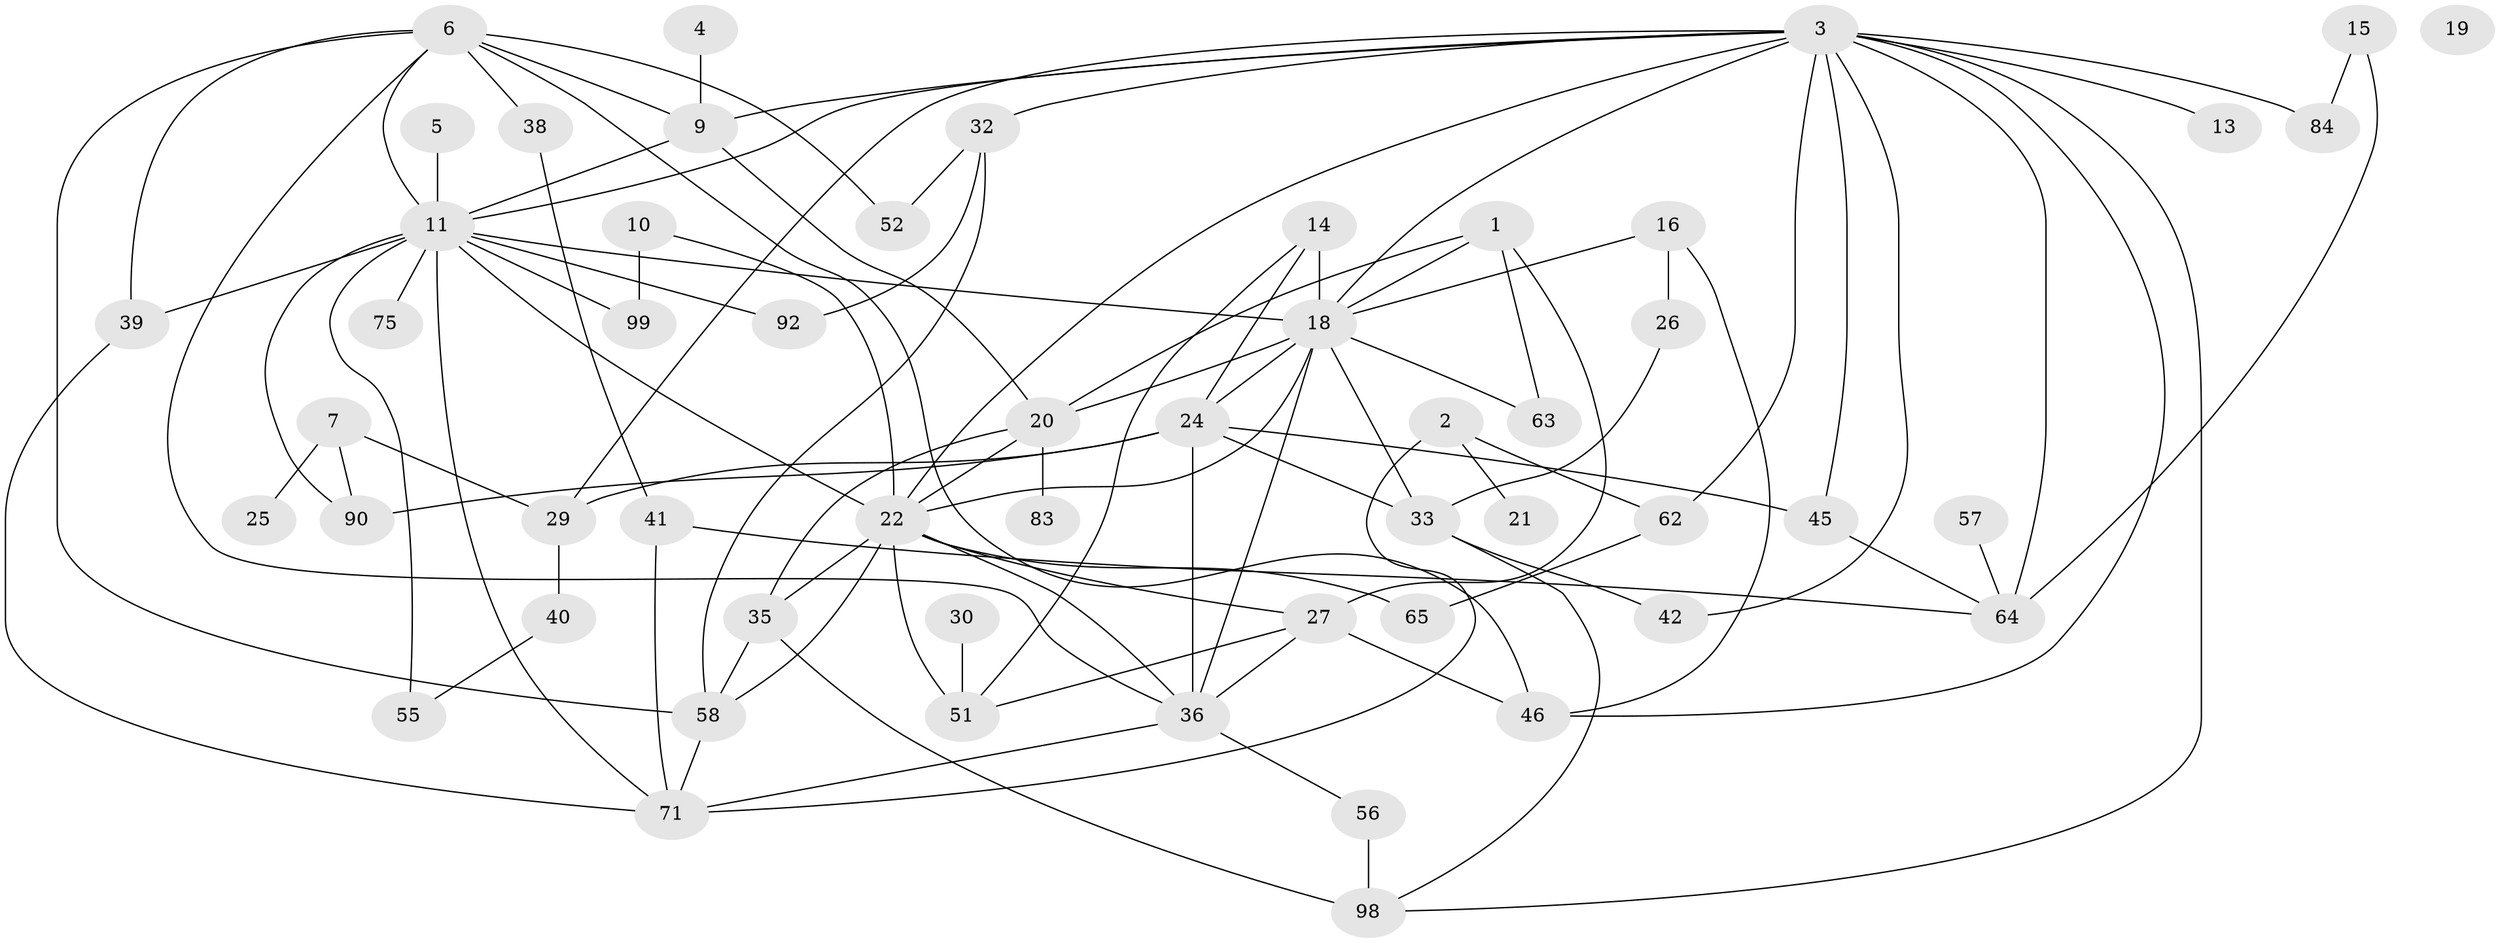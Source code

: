 // original degree distribution, {3: 0.22018348623853212, 7: 0.01834862385321101, 1: 0.13761467889908258, 4: 0.2018348623853211, 2: 0.29357798165137616, 0: 0.009174311926605505, 5: 0.08256880733944955, 6: 0.027522935779816515, 8: 0.009174311926605505}
// Generated by graph-tools (version 1.1) at 2025/12/03/09/25 04:12:56]
// undirected, 54 vertices, 100 edges
graph export_dot {
graph [start="1"]
  node [color=gray90,style=filled];
  1 [super="+48"];
  2 [super="+86"];
  3 [super="+17+85+34+50"];
  4 [super="+8"];
  5;
  6 [super="+12+73"];
  7 [super="+61"];
  9 [super="+104"];
  10 [super="+47"];
  11 [super="+77+69"];
  13;
  14 [super="+23"];
  15 [super="+31"];
  16 [super="+91"];
  18 [super="+81+43"];
  19;
  20 [super="+88+95"];
  21 [super="+60"];
  22 [super="+72"];
  24 [super="+28"];
  25;
  26;
  27 [super="+59"];
  29 [super="+53"];
  30;
  32 [super="+49"];
  33 [super="+37"];
  35 [super="+94+44"];
  36 [super="+89"];
  38;
  39;
  40;
  41 [super="+67"];
  42;
  45;
  46 [super="+87+80"];
  51 [super="+76"];
  52;
  55 [super="+68"];
  56;
  57;
  58 [super="+78+74"];
  62;
  63;
  64 [super="+103+79"];
  65;
  71;
  75;
  83;
  84;
  90 [super="+93"];
  92;
  98 [super="+100"];
  99;
  1 -- 63;
  1 -- 18;
  1 -- 20;
  1 -- 27;
  2 -- 62;
  2 -- 71;
  2 -- 21;
  3 -- 45;
  3 -- 62;
  3 -- 9;
  3 -- 46;
  3 -- 64 [weight=2];
  3 -- 42;
  3 -- 32;
  3 -- 84;
  3 -- 18 [weight=2];
  3 -- 29;
  3 -- 98;
  3 -- 11;
  3 -- 13;
  3 -- 22;
  4 -- 9;
  5 -- 11;
  6 -- 38;
  6 -- 46;
  6 -- 52;
  6 -- 36;
  6 -- 39;
  6 -- 9;
  6 -- 58;
  6 -- 11;
  7 -- 25;
  7 -- 90;
  7 -- 29;
  9 -- 11;
  9 -- 20;
  10 -- 99;
  10 -- 22;
  11 -- 90;
  11 -- 55;
  11 -- 39;
  11 -- 99;
  11 -- 71;
  11 -- 75;
  11 -- 18;
  11 -- 92;
  11 -- 22;
  14 -- 51;
  14 -- 24;
  14 -- 18 [weight=3];
  15 -- 84;
  15 -- 64;
  16 -- 26;
  16 -- 46;
  16 -- 18;
  18 -- 20;
  18 -- 36;
  18 -- 24;
  18 -- 33;
  18 -- 22;
  18 -- 63;
  20 -- 83;
  20 -- 22;
  20 -- 35;
  22 -- 65;
  22 -- 36;
  22 -- 58;
  22 -- 35;
  22 -- 51;
  22 -- 27;
  24 -- 33;
  24 -- 36;
  24 -- 45;
  24 -- 90;
  24 -- 29;
  26 -- 33;
  27 -- 46;
  27 -- 51;
  27 -- 36;
  29 -- 40;
  30 -- 51 [weight=2];
  32 -- 52;
  32 -- 92;
  32 -- 58;
  33 -- 42;
  33 -- 98;
  35 -- 98;
  35 -- 58;
  36 -- 56;
  36 -- 71;
  38 -- 41;
  39 -- 71;
  40 -- 55;
  41 -- 64;
  41 -- 71;
  45 -- 64;
  56 -- 98 [weight=2];
  57 -- 64;
  58 -- 71;
  62 -- 65;
}
